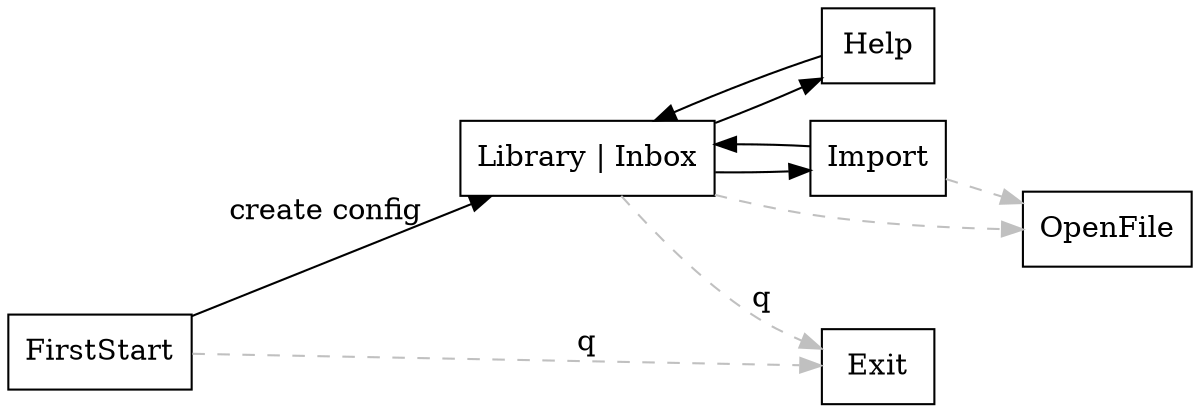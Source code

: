 digraph UI {
    rankdir=LR;
    node [shape=box];

    MainScreen [label="Library | Inbox"]

    FirstStart -> MainScreen [label="create config"]
    MainScreen -> Import
    Import -> MainScreen

    {MainScreen, Import} -> OpenFile [style=dashed color=grey]

    {FirstStart, MainScreen} -> Exit [label="q" style=dashed color=grey]

    MainScreen -> Help
    Help -> MainScreen
}